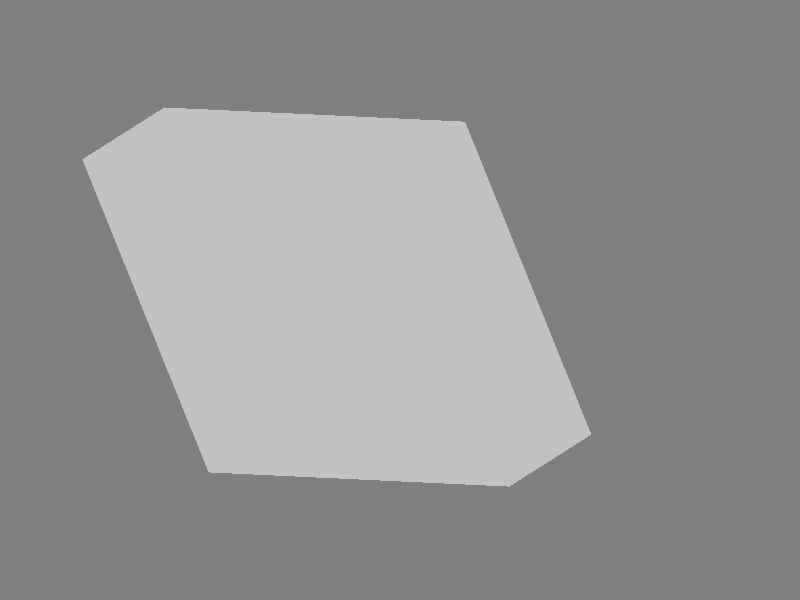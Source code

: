 #include "colors.inc"
#include "shapes.inc"
#include "textures.inc"
#include "glass.inc"

global_settings {
    assumed_gamma 2.2
    max_trace_level 5

    photons {
        count 20000
    }
}

#declare LIGHT_FADING_DIST = 20.0;

background { Gray50 }

light_source {
    < 50,  0, 0> color Gray60
    fade_distance LIGHT_FADING_DIST fade_power 2

    photons {
        reflection off
        refraction on
    }
}

light_source {
    < 40, 20, 20> color Gray60
    fade_distance LIGHT_FADING_DIST fade_power 2

    photons {
        reflection off
        refraction on
    }
}

light_source {
    < 40, -20, 20> color Gray60
    fade_distance LIGHT_FADING_DIST fade_power 2

    photons {
        reflection off
        refraction on
    }
}

light_source {
    < 0, 0, -40> color Gray80
    fade_distance LIGHT_FADING_DIST fade_power 2

    photons {
        reflection off
        refraction on
    }
}

plane {
    y, -30
    pigment { color Gray50 }
    finish { reflection 0.35}
}

//Place the camera
camera {
  orthographic
  sky <0,0,1>
  direction <-1,0,0>   //Don't change this  
  location  <6,2,1.5>  //Change this to move the camera to a different point
  look_at   <0.5,0.5,0.5>    //Change this to aim the camera at a different point
  right <-4/3,0,0>     //Don't change this
  angle 25
}

//Create a box that extends between the 2 specified points

#declare mycube = box {
  <0,0,0>  // one corner position <X1 Y1 Z1>
  <1,1,1>  // other corner position <X2 Y2 Z2>
  
	matrix< 1 , 0, 0,
			  0 , 1, 0,
			  0, -0.42, 1,
			  0 , 0, 0 >

	texture {

		pigment { Gray filter .98 }

		finish {
			phong 1 phong_size 0
			reflection 0.0
		}
	}

	interior {
		ior 1.0
		fade_color Gray
		fade_distance 10
		fade_power 1001
	}		

}

object { 	
	mycube 
}
sphere {
	 	 <0.391340149877,0.26774975713,0.582665288822>,0.05 texture {pigment { color Black } finish { phong 0.8 }} 
	 } 
 
sphere {
	 	 <0.158365036018,0.410789149036,0.339362815814>,0.05 texture {pigment { color Black } finish { phong 0.8 }} 
	 } 
 
sphere {
	 	 <0.867996710197,0.0916048992674,0.368249152446>,0.05 texture {pigment { color Black } finish { phong 0.8 }} 
	 } 
 
sphere {
	 	 <0.403326769657,0.777642786549,0.117343650963>,0.05 texture {pigment { color Black } finish { phong 0.8 }} 
	 } 
 
sphere {
	 	 <0.309325650039,0.00261880979247,0.24215311687>,0.05 texture {pigment { color Black } finish { phong 0.8 }} 
	 } 
 
sphere {
	 	 <0.812123455788,0.0798246476929,0.51375049622>,0.05 texture {pigment { color Black } finish { phong 0.8 }} 
	 } 
 
sphere {
	 	 <0.516831313265,0.68170580839,0.50076471031>,0.05 texture {pigment { color Black } finish { phong 0.8 }} 
	 } 
 
sphere {
	 	 <0.642976705629,0.10198387432,0.862079807269>,0.05 texture {pigment { color Black } finish { phong 0.8 }} 
	 } 
 
sphere {
	 	 <0.160633258031,-0.18763240241,0.752582629116>,0.05 texture {pigment { color Black } finish { phong 0.8 }} 
	 } 
 
sphere {
	 	 <0.124515475705,0.119527063084,0.476040401696>,0.05 texture {pigment { color Black } finish { phong 0.8 }} 
	 } 
 
sphere {
	 	 <0.150432761179,0.40495186696,0.653719972685>,0.05 texture {pigment { color Black } finish { phong 0.8 }} 
	 } 
 
sphere {
	 	 <0.44896879902,0.259877616406,0.727019540617>,0.05 texture {pigment { color Black } finish { phong 0.8 }} 
	 } 
 
sphere {
	 	 <0.633754559011,-0.00869699273167,0.732980565154>,0.05 texture {pigment { color Black } finish { phong 0.8 }} 
	 } 
 
sphere {
	 	 <0.602206928978,0.347394947519,0.420467746307>,0.05 texture {pigment { color Black } finish { phong 0.8 }} 
	 } 
 
sphere {
	 	 <0.205740053904,0.25962488437,0.213234071709>,0.05 texture {pigment { color Black } finish { phong 0.8 }} 
	 } 
 
sphere {
	 	 <0.905904217601,0.161332915319,0.501660296255>,0.05 texture {pigment { color Black } finish { phong 0.8 }} 
	 } 
 
sphere {
	 	 <0.562688691214,-0.113242312214,0.690900620227>,0.05 texture {pigment { color Black } finish { phong 0.8 }} 
	 } 
 
sphere {
	 	 <0.269547680916,0.429088739477,0.164763066597>,0.05 texture {pigment { color Black } finish { phong 0.8 }} 
	 } 
 
sphere {
	 	 <0.767664843331,0.0224701370987,0.531383238603>,0.05 texture {pigment { color Black } finish { phong 0.8 }} 
	 } 
 
sphere {
	 	 <0.555988906139,-0.129304645587,0.551969406827>,0.05 texture {pigment { color Black } finish { phong 0.8 }} 
	 } 
 
sphere {
	 	 <0.583625236153,0.360890070429,0.477470458271>,0.05 texture {pigment { color Black } finish { phong 0.8 }} 
	 } 
 
sphere {
	 	 <0.227680620309,-0.207081181219,0.840321998999>,0.05 texture {pigment { color Black } finish { phong 0.8 }} 
	 } 
 
sphere {
	 	 <0.448984316453,0.121590770961,0.189457578352>,0.05 texture {pigment { color Black } finish { phong 0.8 }} 
	 } 
 
sphere {
	 	 <0.11539915124,-0.158749171974,0.816313700862>,0.05 texture {pigment { color Black } finish { phong 0.8 }} 
	 } 
 
sphere {
	 	 <0.585409085584,-0.109260724761,0.654615917855>,0.05 texture {pigment { color Black } finish { phong 0.8 }} 
	 } 
 
sphere {
	 	 <0.316469260147,0.318825239293,0.847932132263>,0.05 texture {pigment { color Black } finish { phong 0.8 }} 
	 } 
 
sphere {
	 	 <0.757068755276,0.0427659844677,0.717900200249>,0.05 texture {pigment { color Black } finish { phong 0.8 }} 
	 } 
 
sphere {
	 	 <0.702359265821,0.022852273142,0.190738374979>,0.05 texture {pigment { color Black } finish { phong 0.8 }} 
	 } 
 
sphere {
	 	 <0.145016118237,0.308808453457,0.796848503028>,0.05 texture {pigment { color Black } finish { phong 0.8 }} 
	 } 
 
sphere {
	 	 <0.261527164566,0.0883213685568,0.26242491425>,0.05 texture {pigment { color Black } finish { phong 0.8 }} 
	 } 
 
sphere {
	 	 <0.731585473112,0.355216465076,0.400484456411>,0.05 texture {pigment { color Black } finish { phong 0.8 }} 
	 } 
 
sphere {
	 	 <0.514110850249,0.306417307059,0.875795313475>,0.05 texture {pigment { color Black } finish { phong 0.8 }} 
	 } 
 
sphere {
	 	 <0.729789299496,0.245218837379,0.619765258879>,0.05 texture {pigment { color Black } finish { phong 0.8 }} 
	 } 
 
sphere {
	 	 <0.131203815355,0.455064435916,0.436631403601>,0.05 texture {pigment { color Black } finish { phong 0.8 }} 
	 } 
 
sphere {
	 	 <0.870257776271,0.337921143319,0.223344903908>,0.05 texture {pigment { color Black } finish { phong 0.8 }} 
	 } 
 
sphere {
	 	 <0.335082231302,-0.0974280691522,0.627171965615>,0.05 texture {pigment { color Black } finish { phong 0.8 }} 
	 } 
 
sphere {
	 	 <0.837372074807,0.406286666034,0.709126628068>,0.05 texture {pigment { color Black } finish { phong 0.8 }} 
	 } 
 
sphere {
	 	 <0.133809048008,-0.129457018946,0.654187221217>,0.05 texture {pigment { color Black } finish { phong 0.8 }} 
	 } 
 
sphere {
	 	 <0.639322141637,0.291164624963,0.575956046315>,0.05 texture {pigment { color Black } finish { phong 0.8 }} 
	 } 
 
sphere {
	 	 <0.479685951591,0.412197222718,0.336107000473>,0.05 texture {pigment { color Black } finish { phong 0.8 }} 
	 } 
 
sphere {
	 	 <0.538576698475,0.0217845549133,0.852301595601>,0.05 texture {pigment { color Black } finish { phong 0.8 }} 
	 } 
 
sphere {
	 	 <0.811363531542,0.789837348278,0.233543049664>,0.05 texture {pigment { color Black } finish { phong 0.8 }} 
	 } 
 
sphere {
	 	 <0.553672973433,0.511026651608,0.420491140853>,0.05 texture {pigment { color Black } finish { phong 0.8 }} 
	 } 
 
sphere {
	 	 <0.596196339823,-0.202298522176,0.659310409731>,0.05 texture {pigment { color Black } finish { phong 0.8 }} 
	 } 
 
sphere {
	 	 <0.651188598023,0.557925340836,0.798528799072>,0.05 texture {pigment { color Black } finish { phong 0.8 }} 
	 } 
 
sphere {
	 	 <0.132448430294,0.600337622271,0.575503155788>,0.05 texture {pigment { color Black } finish { phong 0.8 }} 
	 } 
 
sphere {
	 	 <0.796156925944,0.342543657538,0.500947317411>,0.05 texture {pigment { color Black } finish { phong 0.8 }} 
	 } 
 
sphere {
	 	 <0.825923198268,0.696630199583,0.128484045926>,0.05 texture {pigment { color Black } finish { phong 0.8 }} 
	 } 
 
sphere {
	 	 <0.592350802627,0.372355317187,0.430280314174>,0.05 texture {pigment { color Black } finish { phong 0.8 }} 
	 } 
 
sphere {
	 	 <0.161895716393,0.291592507667,0.676794656657>,0.05 texture {pigment { color Black } finish { phong 0.8 }} 
	 } 
 
sphere {
	 	 <0.298504328958,0.373541552036,0.522140531736>,0.05 texture {pigment { color Black } finish { phong 0.8 }} 
	 } 
 
sphere {
	 	 <0.524209316312,0.489817145038,0.245057913099>,0.05 texture {pigment { color Black } finish { phong 0.8 }} 
	 } 
 
sphere {
	 	 <0.772623575404,0.0710043005549,0.267935586762>,0.05 texture {pigment { color Black } finish { phong 0.8 }} 
	 } 
 
sphere {
	 	 <0.857680614974,0.452923304173,0.430477014756>,0.05 texture {pigment { color Black } finish { phong 0.8 }} 
	 } 
 
sphere {
	 	 <0.363989340635,0.724704641415,0.385936410687>,0.05 texture {pigment { color Black } finish { phong 0.8 }} 
	 } 
 
sphere {
	 	 <0.230964293674,-0.11924403032,0.876353309141>,0.05 texture {pigment { color Black } finish { phong 0.8 }} 
	 } 
 
sphere {
	 	 <0.479733301692,0.314237494421,0.179498590929>,0.05 texture {pigment { color Black } finish { phong 0.8 }} 
	 } 
 
sphere {
	 	 <0.647658133199,0.428540382376,0.526987833>,0.05 texture {pigment { color Black } finish { phong 0.8 }} 
	 } 
 
sphere {
	 	 <0.457335728457,0.384083930448,0.716779300034>,0.05 texture {pigment { color Black } finish { phong 0.8 }} 
	 } 
 
sphere {
	 	 <0.391045439849,0.073328709362,0.604436499482>,0.05 texture {pigment { color Black } finish { phong 0.8 }} 
	 } 
 
